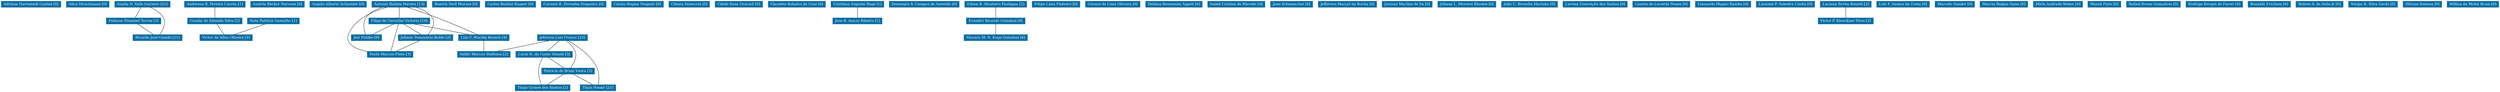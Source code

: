 strict graph grafo1 {
	graph [bb="0,0,7036.5,306",
		id=grafo1,
		overlap=False
	];
	node [fontsize=12,
		label="\N",
		shape=rectangle,
		style=filled
	];
	0	 [URL="membro-7031094369974040.html",
		color="#0A6EA4",
		fontcolor="#FFFFFF",
		height=0.29167,
		label="Adriana Hartemink Cantini [0]",
		pos="81,295.5",
		width=2.25];
	1	 [URL="membro-8786959920026227.html",
		color="#0A6EA4",
		fontcolor="#FFFFFF",
		height=0.29167,
		label="Alice Hirschmann [0]",
		pos="240,295.5",
		width=1.6528];
	2	 [URL="membro-4075727326925108.html",
		color="#0A6EA4",
		fontcolor="#FFFFFF",
		height=0.29167,
		label="Analía D. Valle Garnero [21]",
		pos="396,295.5",
		width=2.1667];
	19	 [URL="membro-3194461270391349.html",
		color="#0A6EA4",
		fontcolor="#FFFFFF",
		height=0.29167,
		label="Fabiano Pimentel Torres [3]",
		pos="369,238.5",
		width=2.0694];
	2 -- 19	 [pos="390.92,284.78 386.09,274.59 378.88,259.35 374.06,249.17"];
	50	 [URL="membro-2410346128596894.html",
		color="#0A6EA4",
		fontcolor="#FFFFFF",
		height=0.29167,
		label="Ricardo José Gunski [21]",
		pos="438,181.5",
		width=1.9028];
	2 -- 50	 [pos="416.28,284.86 429.12,276.89 444.64,264.67 452,249 460.85,230.15 451.2,205.74 444.11,192.04"];
	19 -- 50	 [pos="381.98,227.78 394.31,217.59 412.76,202.35 425.08,192.17"];
	3	 [URL="membro-2869652027513088.html",
		color="#0A6EA4",
		fontcolor="#FFFFFF",
		height=0.29167,
		label="Anderson R. Pereira Corrêa [1]",
		pos="603,295.5",
		width=2.2917];
	8	 [URL="membro-5819114335361707.html",
		color="#0A6EA4",
		fontcolor="#FFFFFF",
		height=0.29167,
		label="Camila de Almeida Silva [2]",
		pos="603,238.5",
		width=2.1111];
	3 -- 8	 [pos="603,284.78 603,274.59 603,259.35 603,249.17"];
	59	 [URL="membro-5499729844691575.html",
		color="#0A6EA4",
		fontcolor="#FFFFFF",
		height=0.29167,
		label="Victor da Silva Oliveira [2]",
		pos="635,181.5",
		width=2.0278];
	8 -- 59	 [pos="609.02,227.78 614.74,217.59 623.3,202.35 629.01,192.17"];
	4	 [URL="membro-0043376390965232.html",
		color="#0A6EA4",
		fontcolor="#FFFFFF",
		height=0.29167,
		label="Andréa Becker Narvaes [0]",
		pos="777,295.5",
		width=2.0417];
	5	 [URL="membro-0905235589505578.html",
		color="#0A6EA4",
		fontcolor="#FFFFFF",
		height=0.29167,
		label="Angelo Alberto Schneider [0]",
		pos="948,295.5",
		width=2.1944];
	6	 [URL="membro-2960319577737903.html",
		color="#0A6EA4",
		fontcolor="#FFFFFF",
		height=0.29167,
		label="Antonio Batista Pereira [13]",
		pos="1119,295.5",
		width=2.0694];
	21	 [URL="membro-4895231407900749.html",
		color="#0A6EA4",
		fontcolor="#FFFFFF",
		height=0.29167,
		label="Filipe de Carvalho Victoria [14]",
		pos="1119,238.5",
		width=2.3333];
	6 -- 21	 [pos="1119,284.78 1119,274.59 1119,259.35 1119,249.17"];
	25	 [URL="membro-2069437408328707.html",
		color="#0A6EA4",
		fontcolor="#FFFFFF",
		height=0.29167,
		label="Jair Putzke [9]",
		pos="1023,181.5",
		width=1.1806];
	6 -- 25	 [pos="1076.7,284.93 1057.9,277.95 1037.5,266.72 1026,249 1014.8,231.68 1017.6,206.27 1020.4,192.08"];
	32	 [URL="membro-7328532865816639.html",
		color="#0A6EA4",
		fontcolor="#FFFFFF",
		height=0.29167,
		label="Juliano Tomazzoni Boldo [2]",
		pos="1200,181.5",
		width=2.1528];
	6 -- 32	 [pos="1162.1,284.97 1180.9,278.03 1201,266.81 1212,249 1222.9,231.38 1213.4,206.53 1206.3,192.42"];
	41	 [URL="membro-4304180741961721.html",
		color="#0A6EA4",
		fontcolor="#FFFFFF",
		height=0.29167,
		label="Luiz F. Wurdig Roesch [4]",
		pos="1368,181.5",
		width=2.0139];
	6 -- 41	 [pos="1144.9,284.98 1167.3,275.79 1200.5,261.94 1229,249 1271.3,229.82 1319.9,205.74 1347,192.14"];
	48	 [URL="membro-6404519694715281.html",
		color="#0A6EA4",
		fontcolor="#FFFFFF",
		height=0.29167,
		label="Paulo Marcos Pinto [3]",
		pos="1094,124.5",
		width=1.75];
	6 -- 48	 [pos="1084.4,284.88 1062.9,277.19 1035.7,265.27 1015,249 989.85,229.2 981.33,222.29 971,192 960.35,160.76 995.43,143.68 1030.8,134.52"];
	21 -- 25	 [pos="1100.9,227.78 1083.8,217.59 1058.1,202.35 1041,192.17"];
	21 -- 32	 [pos="1134.2,227.78 1148.7,217.59 1170.4,202.35 1184.8,192.17"];
	21 -- 41	 [pos="1165,227.98 1209.6,217.75 1277.1,202.3 1321.9,192.06"];
	21 -- 48	 [pos="1116.7,227.98 1112,206.37 1101.2,157.19 1096.4,135.33"];
	32 -- 48	 [pos="1180.1,170.78 1161.1,160.59 1132.8,145.35 1113.8,135.17"];
	58	 [URL="membro-6868213051236665.html",
		color="#0A6EA4",
		fontcolor="#FFFFFF",
		height=0.29167,
		label="Valdir Marcos Stefenon [2]",
		pos="1368,124.5",
		width=2.0278];
	41 -- 58	 [pos="1368,170.78 1368,160.59 1368,145.35 1368,135.17"];
	7	 [URL="membro-3469385544914151.html",
		color="#0A6EA4",
		fontcolor="#FFFFFF",
		height=0.29167,
		label="Beatriz Stoll Moraes [0]",
		pos="1277,295.5",
		width=1.8056];
	9	 [URL="membro-3758714218353612.html",
		color="#0A6EA4",
		fontcolor="#FFFFFF",
		height=0.29167,
		label="Carlos Benhur Kasper [0]",
		pos="1430,295.5",
		width=1.9306];
	10	 [URL="membro-7476378319243219.html",
		color="#0A6EA4",
		fontcolor="#FFFFFF",
		height=0.29167,
		label="Carmen R. Dorneles Nogueira [0]",
		pos="1607,295.5",
		width=2.4722];
	11	 [URL="membro-9101858681342985.html",
		color="#0A6EA4",
		fontcolor="#FFFFFF",
		height=0.29167,
		label="Cássia Regina Nespolo [0]",
		pos="1786,295.5",
		width=1.9861];
	12	 [URL="membro-1681384408424641.html",
		color="#0A6EA4",
		fontcolor="#FFFFFF",
		height=0.29167,
		label="Chiara Valsecchi [0]",
		pos="1933,295.5",
		width=1.5833];
	13	 [URL="membro-4807525329153013.html",
		color="#0A6EA4",
		fontcolor="#FFFFFF",
		height=0.29167,
		label="Cibele Rosa Gracioli [0]",
		pos="2074,295.5",
		width=1.8333];
	14	 [URL="membro-3319979476636319.html",
		color="#0A6EA4",
		fontcolor="#FFFFFF",
		height=0.29167,
		label="Claudete Robalos da Cruz [0]",
		pos="2237,295.5",
		width=2.1944];
	15	 [URL="membro-3831988899325479.html",
		color="#0A6EA4",
		fontcolor="#FFFFFF",
		height=0.29167,
		label="Cristhian Augusto Bugs [1]",
		pos="2408,295.5",
		width=2.0417];
	30	 [URL="membro-5627311567399428.html",
		color="#0A6EA4",
		fontcolor="#FFFFFF",
		height=0.29167,
		label="Jose R. Inacio Ribeiro [1]",
		pos="2408,238.5",
		width=1.9167];
	15 -- 30	 [pos="2408,284.78 2408,274.59 2408,259.35 2408,249.17"];
	16	 [URL="membro-3246002087220693.html",
		color="#0A6EA4",
		fontcolor="#FFFFFF",
		height=0.29167,
		label="Domingos S. Campos de Azevedo [0]",
		pos="2598,295.5",
		width=2.7361];
	17	 [URL="membro-7079815998550043.html",
		color="#0A6EA4",
		fontcolor="#FFFFFF",
		height=0.29167,
		label="Edson R. Monteiro Paniágua [2]",
		pos="2800,295.5",
		width=2.3611];
	18	 [URL="membro-0392455526575019.html",
		color="#0A6EA4",
		fontcolor="#FFFFFF",
		height=0.29167,
		label="Evandro Ricardo Guindani [8]",
		pos="2800,238.5",
		width=2.2361];
	17 -- 18	 [pos="2800,284.78 2800,274.59 2800,259.35 2800,249.17"];
	62	 [URL="membro-4069656994720229.html",
		color="#0A6EA4",
		fontcolor="#FFFFFF",
		height=0.29167,
		label="Yáscara M. N. Koga Guindani [6]",
		pos="2800,181.5",
		width=2.4861];
	18 -- 62	 [pos="2800,227.78 2800,217.59 2800,202.35 2800,192.17"];
	20	 [URL="membro-1589874577225604.html",
		color="#0A6EA4",
		fontcolor="#FFFFFF",
		height=0.29167,
		label="Felipe Lima Pinheiro [0]",
		pos="2970,295.5",
		width=1.8472];
	22	 [URL="membro-8063504518653314.html",
		color="#0A6EA4",
		fontcolor="#FFFFFF",
		height=0.29167,
		label="Gerson de Lima Oliveira [0]",
		pos="3130,295.5",
		width=2.0972];
	23	 [URL="membro-5360357766246970.html",
		color="#0A6EA4",
		fontcolor="#FFFFFF",
		height=0.29167,
		label="Helmoz Roseniaim Appelt [0]",
		pos="3303,295.5",
		width=2.2083];
	24	 [URL="membro-0439808520770674.html",
		color="#0A6EA4",
		fontcolor="#FFFFFF",
		height=0.29167,
		label="Isabel Cristina de Macedo [0]",
		pos="3479,295.5",
		width=2.1667];
	26	 [URL="membro-9233988370531951.html",
		color="#0A6EA4",
		fontcolor="#FFFFFF",
		height=0.29167,
		label="Jane Schumacher [0]",
		pos="3633,295.5",
		width=1.6111];
	27	 [URL="membro-1680065573338339.html",
		color="#0A6EA4",
		fontcolor="#FFFFFF",
		height=0.29167,
		label="Jeferson Luis Franco [23]",
		pos="1593,181.5",
		width=1.9167];
	27 -- 58	 [pos="1551.5,170.98 1511.1,160.75 1450.1,145.3 1409.7,135.06"];
	38	 [URL="membro-9245604354419040.html",
		color="#0A6EA4",
		fontcolor="#FFFFFF",
		height=0.29167,
		label="Lucia H. do Canto Vinade [3]",
		pos="1539,124.5",
		width=2.2083];
	27 -- 38	 [pos="1582.8,170.78 1573.2,160.59 1558.8,145.35 1549.1,135.17"];
	47	 [URL="membro-4784524035053952.html",
		color="#0A6EA4",
		fontcolor="#FFFFFF",
		height=0.29167,
		label="Patrícia de Brum Vieira [3]",
		pos="1612,67.5",
		width=2.0139];
	27 -- 47	 [pos="1603.9,170.81 1612,162.05 1622.5,148.88 1627,135 1633.4,115.37 1624.4,91.649 1617.9,78.193"];
	56	 [URL="membro-2277857386983441.html",
		color="#0A6EA4",
		fontcolor="#FFFFFF",
		height=0.29167,
		label="Thais Posser [21]",
		pos="1698,10.5",
		width=1.375];
	27 -- 56	 [pos="1609.2,170.79 1632.8,154.18 1675.5,119.71 1693,78 1700.9,59.144 1700.4,34.737 1699.2,21.036"];
	38 -- 47	 [pos="1552.7,113.78 1565.8,103.59 1585.3,88.348 1598.3,78.173"];
	57	 [URL="membro-5811514780628956.html",
		color="#0A6EA4",
		fontcolor="#FFFFFF",
		height=0.29167,
		label="Tiago Gomes dos Santos [2]",
		pos="1540,10.5",
		width=2.1111];
	38 -- 57	 [pos="1536,114 1532.7,100.74 1527.9,77.221 1530,57 1531.3,44.519 1534.6,30.466 1537,21.108"];
	47 -- 56	 [pos="1628.2,56.779 1643.6,46.588 1666.5,31.348 1681.9,21.173"];
	47 -- 57	 [pos="1598.5,56.779 1585.6,46.588 1566.3,31.348 1553.5,21.173"];
	28	 [URL="membro-9707343593567031.html",
		color="#0A6EA4",
		fontcolor="#FFFFFF",
		height=0.29167,
		label="Jefferson Marçal da Rocha [0]",
		pos="3789,295.5",
		width=2.2222];
	29	 [URL="membro-9684510949704215.html",
		color="#0A6EA4",
		fontcolor="#FFFFFF",
		height=0.29167,
		label="Jonivan Martins de Sa [0]",
		pos="3956,295.5",
		width=1.9167];
	31	 [URL="membro-7147292140891511.html",
		color="#0A6EA4",
		fontcolor="#FFFFFF",
		height=0.29167,
		label="Juliana L. Moreira Rhoden [0]",
		pos="4124,295.5",
		width=2.2361];
	33	 [URL="membro-7724745358129837.html",
		color="#0A6EA4",
		fontcolor="#FFFFFF",
		height=0.29167,
		label="Julio C. Bresolin Marinho [0]",
		pos="4301,295.5",
		width=2.1667];
	34	 [URL="membro-3992717755933028.html",
		color="#0A6EA4",
		fontcolor="#FFFFFF",
		height=0.29167,
		label="Larissa Conceição dos Santos [0]",
		pos="4484,295.5",
		width=2.4167];
	35	 [URL="membro-4358910526888940.html",
		color="#0A6EA4",
		fontcolor="#FFFFFF",
		height=0.29167,
		label="Lauren de Lacerda Nunes [0]",
		pos="4667,295.5",
		width=2.1667];
	36	 [URL="membro-4569568927785852.html",
		color="#0A6EA4",
		fontcolor="#FFFFFF",
		height=0.29167,
		label="Leonardo Magno Rambo [0]",
		pos="4840,295.5",
		width=2.125];
	37	 [URL="membro-4752000647024265.html",
		color="#0A6EA4",
		fontcolor="#FFFFFF",
		height=0.29167,
		label="Lisianne P. Sabedra Ceolin [0]",
		pos="5016,295.5",
		width=2.25];
	39	 [URL="membro-4218915379129113.html",
		color="#0A6EA4",
		fontcolor="#FFFFFF",
		height=0.29167,
		label="Luciana Borba Benetti [2]",
		pos="5185,295.5",
		width=1.9444];
	60	 [URL="membro-6399818992878421.html",
		color="#0A6EA4",
		fontcolor="#FFFFFF",
		height=0.29167,
		label="Victor P. Kloeckner Pires [2]",
		pos="5185,238.5",
		width=2.1528];
	39 -- 60	 [pos="5185,284.78 5185,274.59 5185,259.35 5185,249.17"];
	40	 [URL="membro-0382799433347639.html",
		color="#0A6EA4",
		fontcolor="#FFFFFF",
		height=0.29167,
		label="Luís F. Santos da Costa [0]",
		pos="5346,295.5",
		width=2.0278];
	42	 [URL="membro-0501263145561247.html",
		color="#0A6EA4",
		fontcolor="#FFFFFF",
		height=0.29167,
		label="Marcelo Sander [0]",
		pos="5491,295.5",
		width=1.5];
	43	 [URL="membro-4541292297263996.html",
		color="#0A6EA4",
		fontcolor="#FFFFFF",
		height=0.29167,
		label="Marcia Regina Spies [0]",
		pos="5629,295.5",
		width=1.8194];
	44	 [URL="membro-2256892090251117.html",
		color="#0A6EA4",
		fontcolor="#FFFFFF",
		height=0.29167,
		label="Mirla Andrade Weber [0]",
		pos="5781,295.5",
		width=1.9028];
	45	 [URL="membro-4605424722032113.html",
		color="#0A6EA4",
		fontcolor="#FFFFFF",
		height=0.29167,
		label="Muriel Pinto [0]",
		pos="5914,295.5",
		width=1.2778];
	46	 [URL="membro-4672432445245125.html",
		color="#0A6EA4",
		fontcolor="#FFFFFF",
		height=0.29167,
		label="Nola Patrícia Gamalho [1]",
		pos="768,238.5",
		width=1.9583];
	46 -- 59	 [pos="743.3,227.91 719.41,217.67 683.42,202.25 659.57,192.03"];
	49	 [URL="membro-2185779366488602.html",
		color="#0A6EA4",
		fontcolor="#FFFFFF",
		height=0.29167,
		label="Rafael Bruno Gonçalves [0]",
		pos="6053,295.5",
		width=2.0833];
	51	 [URL="membro-3479198807486329.html",
		color="#0A6EA4",
		fontcolor="#FFFFFF",
		height=0.29167,
		label="Rodrigo Borges de Faveri [0]",
		pos="6224,295.5",
		width=2.1667];
	52	 [URL="membro-2185079928360774.html",
		color="#0A6EA4",
		fontcolor="#FFFFFF",
		height=0.29167,
		label="Ronaldo Erichsen [0]",
		pos="6379,295.5",
		width=1.6389];
	53	 [URL="membro-3746812185320554.html",
		color="#0A6EA4",
		fontcolor="#FFFFFF",
		height=0.29167,
		label="Rubem S. de Avila Jr [0]",
		pos="6524,295.5",
		width=1.875];
	54	 [URL="membro-1512714676917940.html",
		color="#0A6EA4",
		fontcolor="#FFFFFF",
		height=0.29167,
		label="Sérgio R. Silva Gacki [0]",
		pos="6678,295.5",
		width=1.9028];
	55	 [URL="membro-7239967672848394.html",
		color="#0A6EA4",
		fontcolor="#FFFFFF",
		height=0.29167,
		label="Silvane Vestena [0]",
		pos="6820,295.5",
		width=1.5278];
	61	 [URL="membro-4714952763042497.html",
		color="#0A6EA4",
		fontcolor="#FFFFFF",
		height=0.29167,
		label="Willian da Motta Brum [0]",
		pos="6965,295.5",
		width=1.9861];
}
